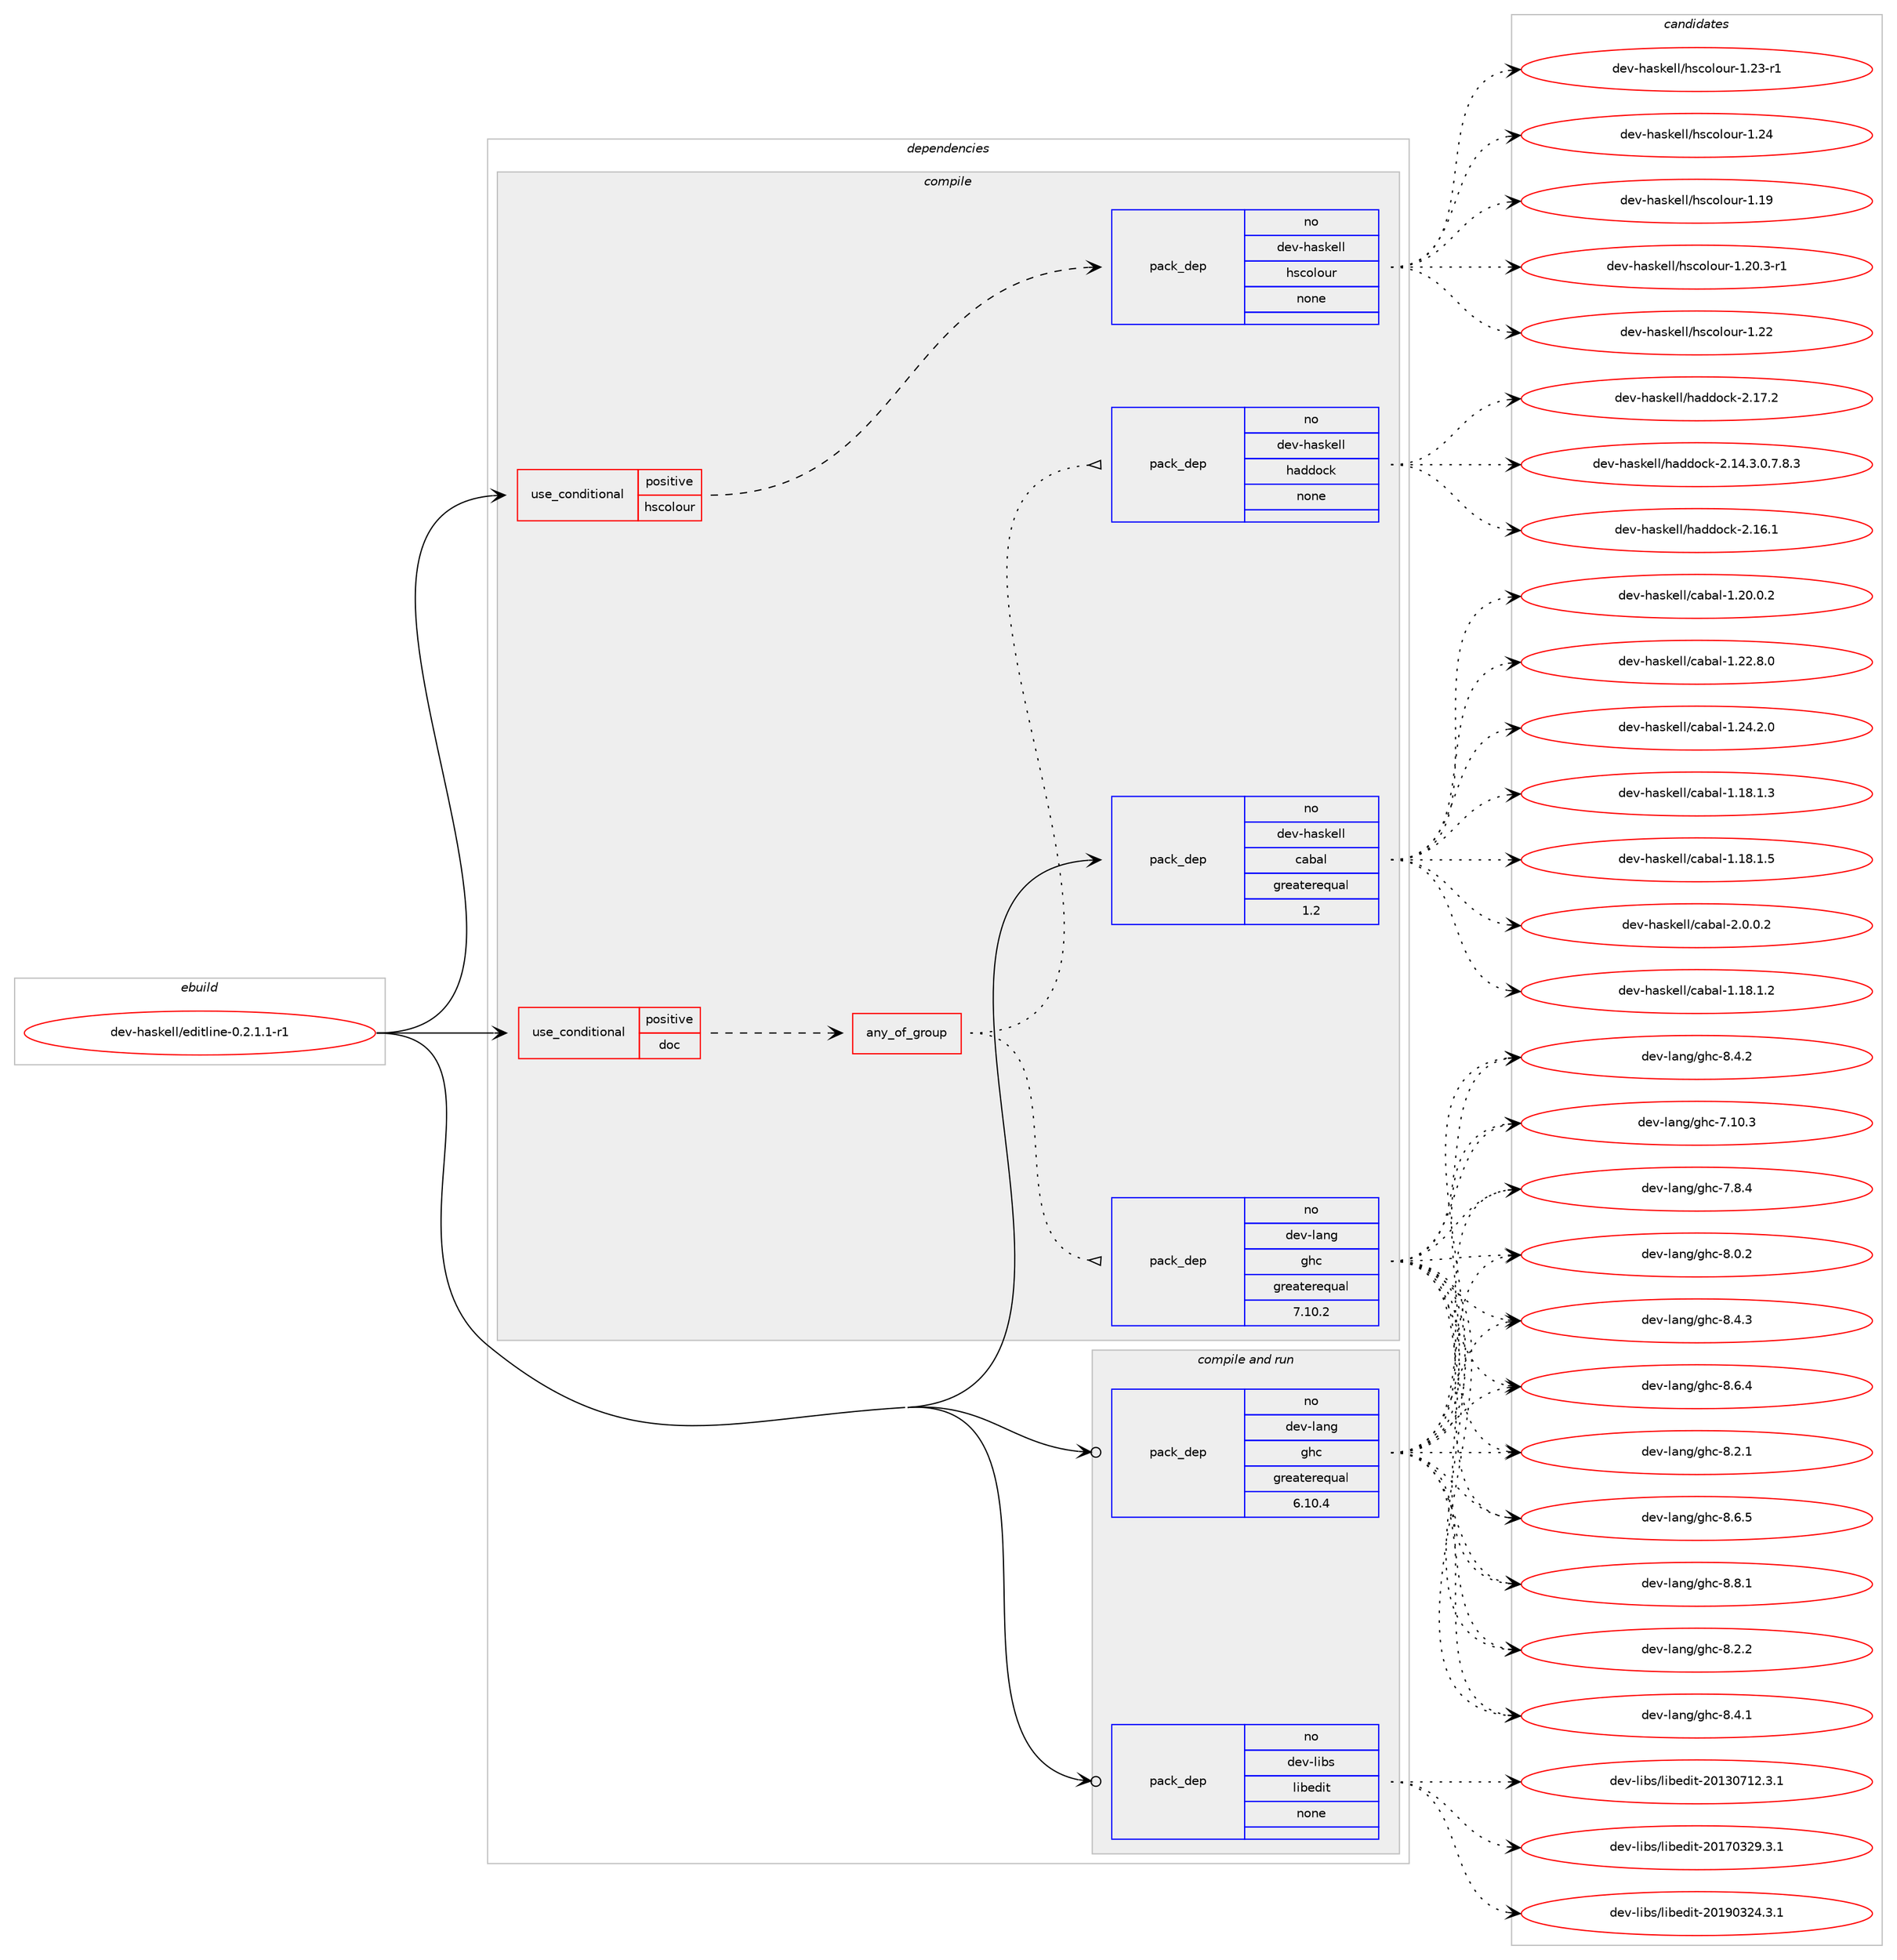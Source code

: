 digraph prolog {

# *************
# Graph options
# *************

newrank=true;
concentrate=true;
compound=true;
graph [rankdir=LR,fontname=Helvetica,fontsize=10,ranksep=1.5];#, ranksep=2.5, nodesep=0.2];
edge  [arrowhead=vee];
node  [fontname=Helvetica,fontsize=10];

# **********
# The ebuild
# **********

subgraph cluster_leftcol {
color=gray;
rank=same;
label=<<i>ebuild</i>>;
id [label="dev-haskell/editline-0.2.1.1-r1", color=red, width=4, href="../dev-haskell/editline-0.2.1.1-r1.svg"];
}

# ****************
# The dependencies
# ****************

subgraph cluster_midcol {
color=gray;
label=<<i>dependencies</i>>;
subgraph cluster_compile {
fillcolor="#eeeeee";
style=filled;
label=<<i>compile</i>>;
subgraph cond125577 {
dependency531626 [label=<<TABLE BORDER="0" CELLBORDER="1" CELLSPACING="0" CELLPADDING="4"><TR><TD ROWSPAN="3" CELLPADDING="10">use_conditional</TD></TR><TR><TD>positive</TD></TR><TR><TD>doc</TD></TR></TABLE>>, shape=none, color=red];
subgraph any9783 {
dependency531627 [label=<<TABLE BORDER="0" CELLBORDER="1" CELLSPACING="0" CELLPADDING="4"><TR><TD CELLPADDING="10">any_of_group</TD></TR></TABLE>>, shape=none, color=red];subgraph pack395909 {
dependency531628 [label=<<TABLE BORDER="0" CELLBORDER="1" CELLSPACING="0" CELLPADDING="4" WIDTH="220"><TR><TD ROWSPAN="6" CELLPADDING="30">pack_dep</TD></TR><TR><TD WIDTH="110">no</TD></TR><TR><TD>dev-haskell</TD></TR><TR><TD>haddock</TD></TR><TR><TD>none</TD></TR><TR><TD></TD></TR></TABLE>>, shape=none, color=blue];
}
dependency531627:e -> dependency531628:w [weight=20,style="dotted",arrowhead="oinv"];
subgraph pack395910 {
dependency531629 [label=<<TABLE BORDER="0" CELLBORDER="1" CELLSPACING="0" CELLPADDING="4" WIDTH="220"><TR><TD ROWSPAN="6" CELLPADDING="30">pack_dep</TD></TR><TR><TD WIDTH="110">no</TD></TR><TR><TD>dev-lang</TD></TR><TR><TD>ghc</TD></TR><TR><TD>greaterequal</TD></TR><TR><TD>7.10.2</TD></TR></TABLE>>, shape=none, color=blue];
}
dependency531627:e -> dependency531629:w [weight=20,style="dotted",arrowhead="oinv"];
}
dependency531626:e -> dependency531627:w [weight=20,style="dashed",arrowhead="vee"];
}
id:e -> dependency531626:w [weight=20,style="solid",arrowhead="vee"];
subgraph cond125578 {
dependency531630 [label=<<TABLE BORDER="0" CELLBORDER="1" CELLSPACING="0" CELLPADDING="4"><TR><TD ROWSPAN="3" CELLPADDING="10">use_conditional</TD></TR><TR><TD>positive</TD></TR><TR><TD>hscolour</TD></TR></TABLE>>, shape=none, color=red];
subgraph pack395911 {
dependency531631 [label=<<TABLE BORDER="0" CELLBORDER="1" CELLSPACING="0" CELLPADDING="4" WIDTH="220"><TR><TD ROWSPAN="6" CELLPADDING="30">pack_dep</TD></TR><TR><TD WIDTH="110">no</TD></TR><TR><TD>dev-haskell</TD></TR><TR><TD>hscolour</TD></TR><TR><TD>none</TD></TR><TR><TD></TD></TR></TABLE>>, shape=none, color=blue];
}
dependency531630:e -> dependency531631:w [weight=20,style="dashed",arrowhead="vee"];
}
id:e -> dependency531630:w [weight=20,style="solid",arrowhead="vee"];
subgraph pack395912 {
dependency531632 [label=<<TABLE BORDER="0" CELLBORDER="1" CELLSPACING="0" CELLPADDING="4" WIDTH="220"><TR><TD ROWSPAN="6" CELLPADDING="30">pack_dep</TD></TR><TR><TD WIDTH="110">no</TD></TR><TR><TD>dev-haskell</TD></TR><TR><TD>cabal</TD></TR><TR><TD>greaterequal</TD></TR><TR><TD>1.2</TD></TR></TABLE>>, shape=none, color=blue];
}
id:e -> dependency531632:w [weight=20,style="solid",arrowhead="vee"];
}
subgraph cluster_compileandrun {
fillcolor="#eeeeee";
style=filled;
label=<<i>compile and run</i>>;
subgraph pack395913 {
dependency531633 [label=<<TABLE BORDER="0" CELLBORDER="1" CELLSPACING="0" CELLPADDING="4" WIDTH="220"><TR><TD ROWSPAN="6" CELLPADDING="30">pack_dep</TD></TR><TR><TD WIDTH="110">no</TD></TR><TR><TD>dev-lang</TD></TR><TR><TD>ghc</TD></TR><TR><TD>greaterequal</TD></TR><TR><TD>6.10.4</TD></TR></TABLE>>, shape=none, color=blue];
}
id:e -> dependency531633:w [weight=20,style="solid",arrowhead="odotvee"];
subgraph pack395914 {
dependency531634 [label=<<TABLE BORDER="0" CELLBORDER="1" CELLSPACING="0" CELLPADDING="4" WIDTH="220"><TR><TD ROWSPAN="6" CELLPADDING="30">pack_dep</TD></TR><TR><TD WIDTH="110">no</TD></TR><TR><TD>dev-libs</TD></TR><TR><TD>libedit</TD></TR><TR><TD>none</TD></TR><TR><TD></TD></TR></TABLE>>, shape=none, color=blue];
}
id:e -> dependency531634:w [weight=20,style="solid",arrowhead="odotvee"];
}
subgraph cluster_run {
fillcolor="#eeeeee";
style=filled;
label=<<i>run</i>>;
}
}

# **************
# The candidates
# **************

subgraph cluster_choices {
rank=same;
color=gray;
label=<<i>candidates</i>>;

subgraph choice395909 {
color=black;
nodesep=1;
choice1001011184510497115107101108108471049710010011199107455046495246514648465546564651 [label="dev-haskell/haddock-2.14.3.0.7.8.3", color=red, width=4,href="../dev-haskell/haddock-2.14.3.0.7.8.3.svg"];
choice100101118451049711510710110810847104971001001119910745504649544649 [label="dev-haskell/haddock-2.16.1", color=red, width=4,href="../dev-haskell/haddock-2.16.1.svg"];
choice100101118451049711510710110810847104971001001119910745504649554650 [label="dev-haskell/haddock-2.17.2", color=red, width=4,href="../dev-haskell/haddock-2.17.2.svg"];
dependency531628:e -> choice1001011184510497115107101108108471049710010011199107455046495246514648465546564651:w [style=dotted,weight="100"];
dependency531628:e -> choice100101118451049711510710110810847104971001001119910745504649544649:w [style=dotted,weight="100"];
dependency531628:e -> choice100101118451049711510710110810847104971001001119910745504649554650:w [style=dotted,weight="100"];
}
subgraph choice395910 {
color=black;
nodesep=1;
choice1001011184510897110103471031049945554649484651 [label="dev-lang/ghc-7.10.3", color=red, width=4,href="../dev-lang/ghc-7.10.3.svg"];
choice10010111845108971101034710310499455546564652 [label="dev-lang/ghc-7.8.4", color=red, width=4,href="../dev-lang/ghc-7.8.4.svg"];
choice10010111845108971101034710310499455646484650 [label="dev-lang/ghc-8.0.2", color=red, width=4,href="../dev-lang/ghc-8.0.2.svg"];
choice10010111845108971101034710310499455646504649 [label="dev-lang/ghc-8.2.1", color=red, width=4,href="../dev-lang/ghc-8.2.1.svg"];
choice10010111845108971101034710310499455646504650 [label="dev-lang/ghc-8.2.2", color=red, width=4,href="../dev-lang/ghc-8.2.2.svg"];
choice10010111845108971101034710310499455646524649 [label="dev-lang/ghc-8.4.1", color=red, width=4,href="../dev-lang/ghc-8.4.1.svg"];
choice10010111845108971101034710310499455646524650 [label="dev-lang/ghc-8.4.2", color=red, width=4,href="../dev-lang/ghc-8.4.2.svg"];
choice10010111845108971101034710310499455646524651 [label="dev-lang/ghc-8.4.3", color=red, width=4,href="../dev-lang/ghc-8.4.3.svg"];
choice10010111845108971101034710310499455646544652 [label="dev-lang/ghc-8.6.4", color=red, width=4,href="../dev-lang/ghc-8.6.4.svg"];
choice10010111845108971101034710310499455646544653 [label="dev-lang/ghc-8.6.5", color=red, width=4,href="../dev-lang/ghc-8.6.5.svg"];
choice10010111845108971101034710310499455646564649 [label="dev-lang/ghc-8.8.1", color=red, width=4,href="../dev-lang/ghc-8.8.1.svg"];
dependency531629:e -> choice1001011184510897110103471031049945554649484651:w [style=dotted,weight="100"];
dependency531629:e -> choice10010111845108971101034710310499455546564652:w [style=dotted,weight="100"];
dependency531629:e -> choice10010111845108971101034710310499455646484650:w [style=dotted,weight="100"];
dependency531629:e -> choice10010111845108971101034710310499455646504649:w [style=dotted,weight="100"];
dependency531629:e -> choice10010111845108971101034710310499455646504650:w [style=dotted,weight="100"];
dependency531629:e -> choice10010111845108971101034710310499455646524649:w [style=dotted,weight="100"];
dependency531629:e -> choice10010111845108971101034710310499455646524650:w [style=dotted,weight="100"];
dependency531629:e -> choice10010111845108971101034710310499455646524651:w [style=dotted,weight="100"];
dependency531629:e -> choice10010111845108971101034710310499455646544652:w [style=dotted,weight="100"];
dependency531629:e -> choice10010111845108971101034710310499455646544653:w [style=dotted,weight="100"];
dependency531629:e -> choice10010111845108971101034710310499455646564649:w [style=dotted,weight="100"];
}
subgraph choice395911 {
color=black;
nodesep=1;
choice100101118451049711510710110810847104115991111081111171144549464957 [label="dev-haskell/hscolour-1.19", color=red, width=4,href="../dev-haskell/hscolour-1.19.svg"];
choice10010111845104971151071011081084710411599111108111117114454946504846514511449 [label="dev-haskell/hscolour-1.20.3-r1", color=red, width=4,href="../dev-haskell/hscolour-1.20.3-r1.svg"];
choice100101118451049711510710110810847104115991111081111171144549465050 [label="dev-haskell/hscolour-1.22", color=red, width=4,href="../dev-haskell/hscolour-1.22.svg"];
choice1001011184510497115107101108108471041159911110811111711445494650514511449 [label="dev-haskell/hscolour-1.23-r1", color=red, width=4,href="../dev-haskell/hscolour-1.23-r1.svg"];
choice100101118451049711510710110810847104115991111081111171144549465052 [label="dev-haskell/hscolour-1.24", color=red, width=4,href="../dev-haskell/hscolour-1.24.svg"];
dependency531631:e -> choice100101118451049711510710110810847104115991111081111171144549464957:w [style=dotted,weight="100"];
dependency531631:e -> choice10010111845104971151071011081084710411599111108111117114454946504846514511449:w [style=dotted,weight="100"];
dependency531631:e -> choice100101118451049711510710110810847104115991111081111171144549465050:w [style=dotted,weight="100"];
dependency531631:e -> choice1001011184510497115107101108108471041159911110811111711445494650514511449:w [style=dotted,weight="100"];
dependency531631:e -> choice100101118451049711510710110810847104115991111081111171144549465052:w [style=dotted,weight="100"];
}
subgraph choice395912 {
color=black;
nodesep=1;
choice10010111845104971151071011081084799979897108454946495646494650 [label="dev-haskell/cabal-1.18.1.2", color=red, width=4,href="../dev-haskell/cabal-1.18.1.2.svg"];
choice10010111845104971151071011081084799979897108454946495646494651 [label="dev-haskell/cabal-1.18.1.3", color=red, width=4,href="../dev-haskell/cabal-1.18.1.3.svg"];
choice10010111845104971151071011081084799979897108454946495646494653 [label="dev-haskell/cabal-1.18.1.5", color=red, width=4,href="../dev-haskell/cabal-1.18.1.5.svg"];
choice10010111845104971151071011081084799979897108454946504846484650 [label="dev-haskell/cabal-1.20.0.2", color=red, width=4,href="../dev-haskell/cabal-1.20.0.2.svg"];
choice10010111845104971151071011081084799979897108454946505046564648 [label="dev-haskell/cabal-1.22.8.0", color=red, width=4,href="../dev-haskell/cabal-1.22.8.0.svg"];
choice10010111845104971151071011081084799979897108454946505246504648 [label="dev-haskell/cabal-1.24.2.0", color=red, width=4,href="../dev-haskell/cabal-1.24.2.0.svg"];
choice100101118451049711510710110810847999798971084550464846484650 [label="dev-haskell/cabal-2.0.0.2", color=red, width=4,href="../dev-haskell/cabal-2.0.0.2.svg"];
dependency531632:e -> choice10010111845104971151071011081084799979897108454946495646494650:w [style=dotted,weight="100"];
dependency531632:e -> choice10010111845104971151071011081084799979897108454946495646494651:w [style=dotted,weight="100"];
dependency531632:e -> choice10010111845104971151071011081084799979897108454946495646494653:w [style=dotted,weight="100"];
dependency531632:e -> choice10010111845104971151071011081084799979897108454946504846484650:w [style=dotted,weight="100"];
dependency531632:e -> choice10010111845104971151071011081084799979897108454946505046564648:w [style=dotted,weight="100"];
dependency531632:e -> choice10010111845104971151071011081084799979897108454946505246504648:w [style=dotted,weight="100"];
dependency531632:e -> choice100101118451049711510710110810847999798971084550464846484650:w [style=dotted,weight="100"];
}
subgraph choice395913 {
color=black;
nodesep=1;
choice1001011184510897110103471031049945554649484651 [label="dev-lang/ghc-7.10.3", color=red, width=4,href="../dev-lang/ghc-7.10.3.svg"];
choice10010111845108971101034710310499455546564652 [label="dev-lang/ghc-7.8.4", color=red, width=4,href="../dev-lang/ghc-7.8.4.svg"];
choice10010111845108971101034710310499455646484650 [label="dev-lang/ghc-8.0.2", color=red, width=4,href="../dev-lang/ghc-8.0.2.svg"];
choice10010111845108971101034710310499455646504649 [label="dev-lang/ghc-8.2.1", color=red, width=4,href="../dev-lang/ghc-8.2.1.svg"];
choice10010111845108971101034710310499455646504650 [label="dev-lang/ghc-8.2.2", color=red, width=4,href="../dev-lang/ghc-8.2.2.svg"];
choice10010111845108971101034710310499455646524649 [label="dev-lang/ghc-8.4.1", color=red, width=4,href="../dev-lang/ghc-8.4.1.svg"];
choice10010111845108971101034710310499455646524650 [label="dev-lang/ghc-8.4.2", color=red, width=4,href="../dev-lang/ghc-8.4.2.svg"];
choice10010111845108971101034710310499455646524651 [label="dev-lang/ghc-8.4.3", color=red, width=4,href="../dev-lang/ghc-8.4.3.svg"];
choice10010111845108971101034710310499455646544652 [label="dev-lang/ghc-8.6.4", color=red, width=4,href="../dev-lang/ghc-8.6.4.svg"];
choice10010111845108971101034710310499455646544653 [label="dev-lang/ghc-8.6.5", color=red, width=4,href="../dev-lang/ghc-8.6.5.svg"];
choice10010111845108971101034710310499455646564649 [label="dev-lang/ghc-8.8.1", color=red, width=4,href="../dev-lang/ghc-8.8.1.svg"];
dependency531633:e -> choice1001011184510897110103471031049945554649484651:w [style=dotted,weight="100"];
dependency531633:e -> choice10010111845108971101034710310499455546564652:w [style=dotted,weight="100"];
dependency531633:e -> choice10010111845108971101034710310499455646484650:w [style=dotted,weight="100"];
dependency531633:e -> choice10010111845108971101034710310499455646504649:w [style=dotted,weight="100"];
dependency531633:e -> choice10010111845108971101034710310499455646504650:w [style=dotted,weight="100"];
dependency531633:e -> choice10010111845108971101034710310499455646524649:w [style=dotted,weight="100"];
dependency531633:e -> choice10010111845108971101034710310499455646524650:w [style=dotted,weight="100"];
dependency531633:e -> choice10010111845108971101034710310499455646524651:w [style=dotted,weight="100"];
dependency531633:e -> choice10010111845108971101034710310499455646544652:w [style=dotted,weight="100"];
dependency531633:e -> choice10010111845108971101034710310499455646544653:w [style=dotted,weight="100"];
dependency531633:e -> choice10010111845108971101034710310499455646564649:w [style=dotted,weight="100"];
}
subgraph choice395914 {
color=black;
nodesep=1;
choice1001011184510810598115471081059810110010511645504849514855495046514649 [label="dev-libs/libedit-20130712.3.1", color=red, width=4,href="../dev-libs/libedit-20130712.3.1.svg"];
choice1001011184510810598115471081059810110010511645504849554851505746514649 [label="dev-libs/libedit-20170329.3.1", color=red, width=4,href="../dev-libs/libedit-20170329.3.1.svg"];
choice1001011184510810598115471081059810110010511645504849574851505246514649 [label="dev-libs/libedit-20190324.3.1", color=red, width=4,href="../dev-libs/libedit-20190324.3.1.svg"];
dependency531634:e -> choice1001011184510810598115471081059810110010511645504849514855495046514649:w [style=dotted,weight="100"];
dependency531634:e -> choice1001011184510810598115471081059810110010511645504849554851505746514649:w [style=dotted,weight="100"];
dependency531634:e -> choice1001011184510810598115471081059810110010511645504849574851505246514649:w [style=dotted,weight="100"];
}
}

}

